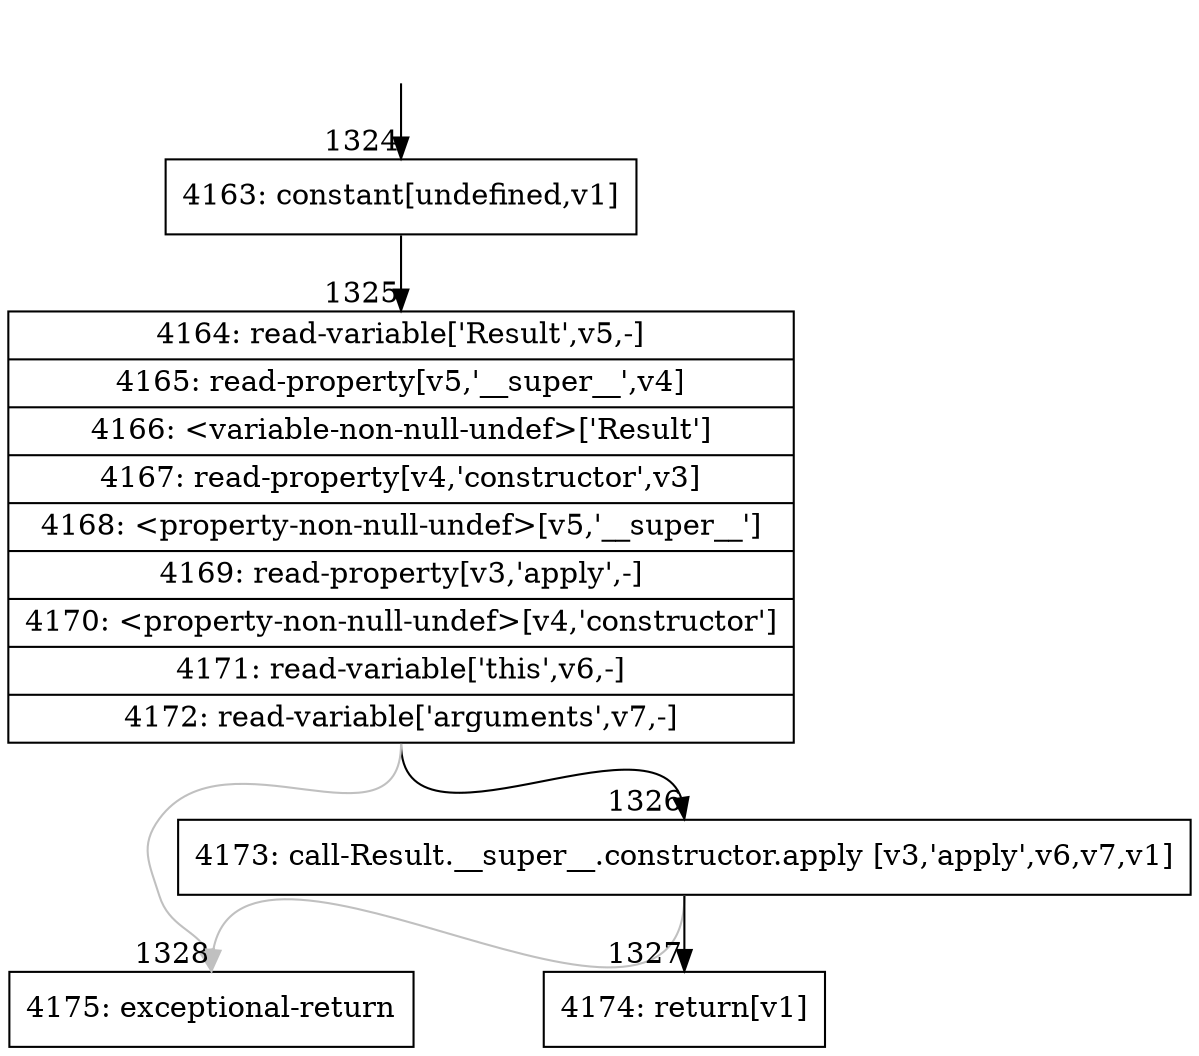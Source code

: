 digraph {
rankdir="TD"
BB_entry115[shape=none,label=""];
BB_entry115 -> BB1324 [tailport=s, headport=n, headlabel="    1324"]
BB1324 [shape=record label="{4163: constant[undefined,v1]}" ] 
BB1324 -> BB1325 [tailport=s, headport=n, headlabel="      1325"]
BB1325 [shape=record label="{4164: read-variable['Result',v5,-]|4165: read-property[v5,'__super__',v4]|4166: \<variable-non-null-undef\>['Result']|4167: read-property[v4,'constructor',v3]|4168: \<property-non-null-undef\>[v5,'__super__']|4169: read-property[v3,'apply',-]|4170: \<property-non-null-undef\>[v4,'constructor']|4171: read-variable['this',v6,-]|4172: read-variable['arguments',v7,-]}" ] 
BB1325 -> BB1326 [tailport=s, headport=n, headlabel="      1326"]
BB1325 -> BB1328 [tailport=s, headport=n, color=gray, headlabel="      1328"]
BB1326 [shape=record label="{4173: call-Result.__super__.constructor.apply [v3,'apply',v6,v7,v1]}" ] 
BB1326 -> BB1327 [tailport=s, headport=n, headlabel="      1327"]
BB1326 -> BB1328 [tailport=s, headport=n, color=gray]
BB1327 [shape=record label="{4174: return[v1]}" ] 
BB1328 [shape=record label="{4175: exceptional-return}" ] 
//#$~ 1103
}
